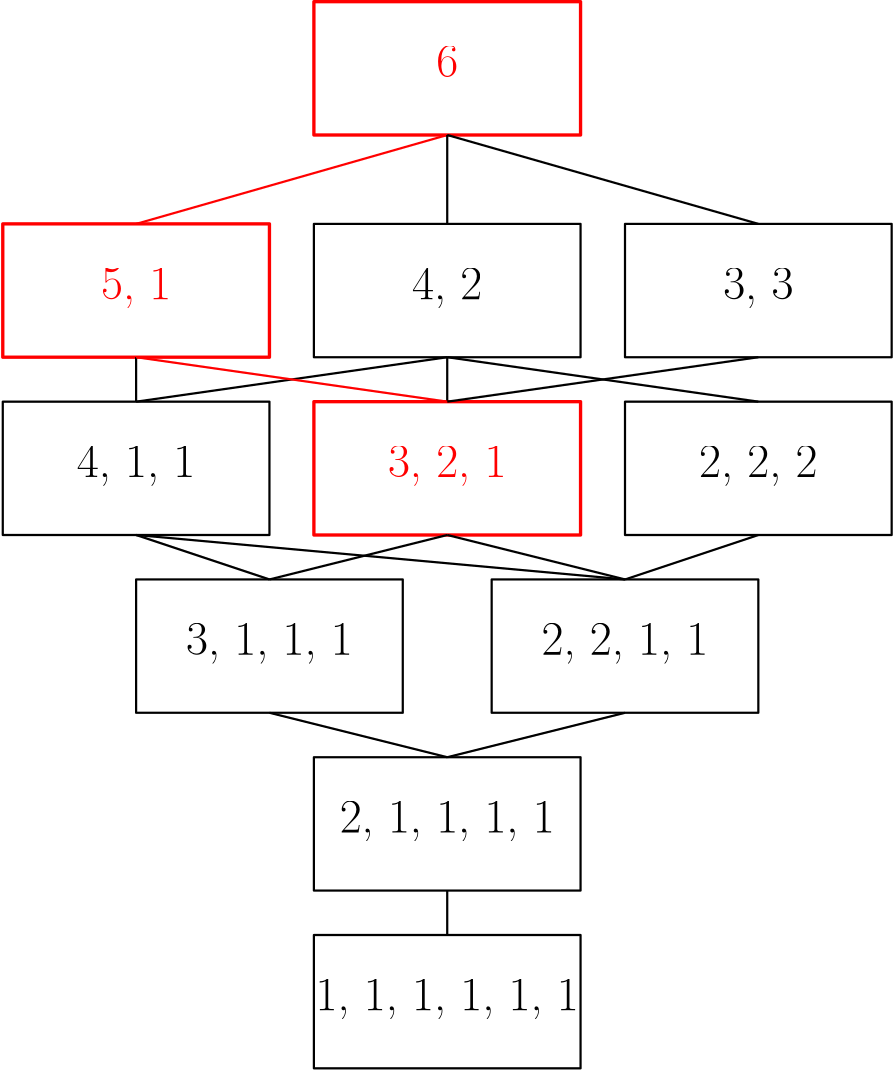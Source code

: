 <?xml version="1.0"?>
<!DOCTYPE ipe SYSTEM "ipe.dtd">
<ipe version="70218" creator="Ipe 7.2.29">
<info created="D:20250831164939" modified="D:20250902183654"/>
<ipestyle name="basic">
<symbol name="arrow/arc(spx)">
<path stroke="sym-stroke" fill="sym-stroke" pen="sym-pen">
0 0 m
-1 0.333 l
-1 -0.333 l
h
</path>
</symbol>
<symbol name="arrow/farc(spx)">
<path stroke="sym-stroke" fill="white" pen="sym-pen">
0 0 m
-1 0.333 l
-1 -0.333 l
h
</path>
</symbol>
<symbol name="arrow/ptarc(spx)">
<path stroke="sym-stroke" fill="sym-stroke" pen="sym-pen">
0 0 m
-1 0.333 l
-0.8 0 l
-1 -0.333 l
h
</path>
</symbol>
<symbol name="arrow/fptarc(spx)">
<path stroke="sym-stroke" fill="white" pen="sym-pen">
0 0 m
-1 0.333 l
-0.8 0 l
-1 -0.333 l
h
</path>
</symbol>
<symbol name="mark/circle(sx)" transformations="translations">
<path fill="sym-stroke">
0.6 0 0 0.6 0 0 e
0.4 0 0 0.4 0 0 e
</path>
</symbol>
<symbol name="mark/disk(sx)" transformations="translations">
<path fill="sym-stroke">
0.6 0 0 0.6 0 0 e
</path>
</symbol>
<symbol name="mark/fdisk(sfx)" transformations="translations">
<group>
<path fill="sym-fill">
0.5 0 0 0.5 0 0 e
</path>
<path fill="sym-stroke" fillrule="eofill">
0.6 0 0 0.6 0 0 e
0.4 0 0 0.4 0 0 e
</path>
</group>
</symbol>
<symbol name="mark/box(sx)" transformations="translations">
<path fill="sym-stroke" fillrule="eofill">
-0.6 -0.6 m
0.6 -0.6 l
0.6 0.6 l
-0.6 0.6 l
h
-0.4 -0.4 m
0.4 -0.4 l
0.4 0.4 l
-0.4 0.4 l
h
</path>
</symbol>
<symbol name="mark/square(sx)" transformations="translations">
<path fill="sym-stroke">
-0.6 -0.6 m
0.6 -0.6 l
0.6 0.6 l
-0.6 0.6 l
h
</path>
</symbol>
<symbol name="mark/fsquare(sfx)" transformations="translations">
<group>
<path fill="sym-fill">
-0.5 -0.5 m
0.5 -0.5 l
0.5 0.5 l
-0.5 0.5 l
h
</path>
<path fill="sym-stroke" fillrule="eofill">
-0.6 -0.6 m
0.6 -0.6 l
0.6 0.6 l
-0.6 0.6 l
h
-0.4 -0.4 m
0.4 -0.4 l
0.4 0.4 l
-0.4 0.4 l
h
</path>
</group>
</symbol>
<symbol name="mark/cross(sx)" transformations="translations">
<group>
<path fill="sym-stroke">
-0.43 -0.57 m
0.57 0.43 l
0.43 0.57 l
-0.57 -0.43 l
h
</path>
<path fill="sym-stroke">
-0.43 0.57 m
0.57 -0.43 l
0.43 -0.57 l
-0.57 0.43 l
h
</path>
</group>
</symbol>
<symbol name="arrow/fnormal(spx)">
<path stroke="sym-stroke" fill="white" pen="sym-pen">
0 0 m
-1 0.333 l
-1 -0.333 l
h
</path>
</symbol>
<symbol name="arrow/pointed(spx)">
<path stroke="sym-stroke" fill="sym-stroke" pen="sym-pen">
0 0 m
-1 0.333 l
-0.8 0 l
-1 -0.333 l
h
</path>
</symbol>
<symbol name="arrow/fpointed(spx)">
<path stroke="sym-stroke" fill="white" pen="sym-pen">
0 0 m
-1 0.333 l
-0.8 0 l
-1 -0.333 l
h
</path>
</symbol>
<symbol name="arrow/linear(spx)">
<path stroke="sym-stroke" pen="sym-pen">
-1 0.333 m
0 0 l
-1 -0.333 l
</path>
</symbol>
<symbol name="arrow/fdouble(spx)">
<path stroke="sym-stroke" fill="white" pen="sym-pen">
0 0 m
-1 0.333 l
-1 -0.333 l
h
-1 0 m
-2 0.333 l
-2 -0.333 l
h
</path>
</symbol>
<symbol name="arrow/double(spx)">
<path stroke="sym-stroke" fill="sym-stroke" pen="sym-pen">
0 0 m
-1 0.333 l
-1 -0.333 l
h
-1 0 m
-2 0.333 l
-2 -0.333 l
h
</path>
</symbol>
<symbol name="arrow/mid-normal(spx)">
<path stroke="sym-stroke" fill="sym-stroke" pen="sym-pen">
0.5 0 m
-0.5 0.333 l
-0.5 -0.333 l
h
</path>
</symbol>
<symbol name="arrow/mid-fnormal(spx)">
<path stroke="sym-stroke" fill="white" pen="sym-pen">
0.5 0 m
-0.5 0.333 l
-0.5 -0.333 l
h
</path>
</symbol>
<symbol name="arrow/mid-pointed(spx)">
<path stroke="sym-stroke" fill="sym-stroke" pen="sym-pen">
0.5 0 m
-0.5 0.333 l
-0.3 0 l
-0.5 -0.333 l
h
</path>
</symbol>
<symbol name="arrow/mid-fpointed(spx)">
<path stroke="sym-stroke" fill="white" pen="sym-pen">
0.5 0 m
-0.5 0.333 l
-0.3 0 l
-0.5 -0.333 l
h
</path>
</symbol>
<symbol name="arrow/mid-double(spx)">
<path stroke="sym-stroke" fill="sym-stroke" pen="sym-pen">
1 0 m
0 0.333 l
0 -0.333 l
h
0 0 m
-1 0.333 l
-1 -0.333 l
h
</path>
</symbol>
<symbol name="arrow/mid-fdouble(spx)">
<path stroke="sym-stroke" fill="white" pen="sym-pen">
1 0 m
0 0.333 l
0 -0.333 l
h
0 0 m
-1 0.333 l
-1 -0.333 l
h
</path>
</symbol>
<anglesize name="22.5 deg" value="22.5"/>
<anglesize name="30 deg" value="30"/>
<anglesize name="45 deg" value="45"/>
<anglesize name="60 deg" value="60"/>
<anglesize name="90 deg" value="90"/>
<arrowsize name="large" value="10"/>
<arrowsize name="small" value="5"/>
<arrowsize name="tiny" value="3"/>
<color name="blue" value="0 0 1"/>
<color name="brown" value="0.647 0.165 0.165"/>
<color name="darkblue" value="0 0 0.545"/>
<color name="darkcyan" value="0 0.545 0.545"/>
<color name="darkgray" value="0.663"/>
<color name="darkgreen" value="0 0.392 0"/>
<color name="darkmagenta" value="0.545 0 0.545"/>
<color name="darkorange" value="1 0.549 0"/>
<color name="darkred" value="0.545 0 0"/>
<color name="gold" value="1 0.843 0"/>
<color name="gray" value="0.745"/>
<color name="green" value="0 1 0"/>
<color name="lightblue" value="0.678 0.847 0.902"/>
<color name="lightcyan" value="0.878 1 1"/>
<color name="lightgray" value="0.827"/>
<color name="lightgreen" value="0.565 0.933 0.565"/>
<color name="lightyellow" value="1 1 0.878"/>
<color name="navy" value="0 0 0.502"/>
<color name="orange" value="1 0.647 0"/>
<color name="pink" value="1 0.753 0.796"/>
<color name="purple" value="0.627 0.125 0.941"/>
<color name="red" value="1 0 0"/>
<color name="seagreen" value="0.18 0.545 0.341"/>
<color name="turquoise" value="0.251 0.878 0.816"/>
<color name="violet" value="0.933 0.51 0.933"/>
<color name="yellow" value="1 1 0"/>
<dashstyle name="dash dot dotted" value="[4 2 1 2 1 2] 0"/>
<dashstyle name="dash dotted" value="[4 2 1 2] 0"/>
<dashstyle name="dashed" value="[4] 0"/>
<dashstyle name="dotted" value="[1 3] 0"/>
<gridsize name="10 pts (~3.5 mm)" value="10"/>
<gridsize name="14 pts (~5 mm)" value="14"/>
<gridsize name="16 pts (~6 mm)" value="16"/>
<gridsize name="20 pts (~7 mm)" value="20"/>
<gridsize name="28 pts (~10 mm)" value="28"/>
<gridsize name="32 pts (~12 mm)" value="32"/>
<gridsize name="4 pts" value="4"/>
<gridsize name="56 pts (~20 mm)" value="56"/>
<gridsize name="8 pts (~3 mm)" value="8"/>
<opacity name="10%" value="0.1"/>
<opacity name="30%" value="0.3"/>
<opacity name="50%" value="0.5"/>
<opacity name="75%" value="0.75"/>
<pen name="fat" value="1.2"/>
<pen name="heavier" value="0.8"/>
<pen name="ultrafat" value="2"/>
<symbolsize name="large" value="5"/>
<symbolsize name="small" value="2"/>
<symbolsize name="tiny" value="1.1"/>
<textsize name="Huge" value="\Huge"/>
<textsize name="LARGE" value="\LARGE"/>
<textsize name="Large" value="\Large"/>
<textsize name="footnote" value="\footnotesize"/>
<textsize name="huge" value="\huge"/>
<textsize name="large" value="\large"/>
<textsize name="script" value="\scriptsize"/>
<textsize name="small" value="\small"/>
<textsize name="tiny" value="\tiny"/>
<textstyle name="center" begin="\begin{center}" end="\end{center}"/>
<textstyle name="item" begin="\begin{itemize}\item{}" end="\end{itemize}"/>
<textstyle name="itemize" begin="\begin{itemize}" end="\end{itemize}"/>
<tiling name="falling" angle="-60" step="4" width="1"/>
<tiling name="rising" angle="30" step="4" width="1"/>
</ipestyle>
<page>
<layer name="alpha"/>
<view layers="alpha" active="alpha"/>
<path layer="alpha" matrix="1 0 0 1 -112 -160" stroke="black" pen="heavier">
240 784 m
240 736 l
336 736 l
336 784 l
h
</path>
<text matrix="1 0 0 1 -112 -160" transformations="translations" pos="240 768" stroke="black" type="minipage" width="96" height="9.716" depth="4.73" valign="top" size="LARGE" style="center">4, 1, 1</text>
<path matrix="1 0 0 1 0 -160" stroke="red" pen="fat">
240 784 m
240 736 l
336 736 l
336 784 l
h
</path>
<text matrix="1 0 0 1 0 -160" transformations="translations" pos="240 768" stroke="red" type="minipage" width="96" height="9.716" depth="4.73" valign="top" size="LARGE" style="center">3, 2, 1</text>
<path matrix="1 0 0 1 112 -160" stroke="black" pen="heavier">
240 784 m
240 736 l
336 736 l
336 784 l
h
</path>
<text matrix="1 0 0 1 112 -160" transformations="translations" pos="240 768" stroke="black" type="minipage" width="96" height="9.716" depth="4.73" valign="top" size="LARGE" style="center">2, 2, 2</text>
<path matrix="1 0 0 1 -64 -224" stroke="black" pen="heavier">
240 784 m
240 736 l
336 736 l
336 784 l
h
</path>
<text matrix="1 0 0 1 -64 -224" transformations="translations" pos="240 768" stroke="black" type="minipage" width="96" height="9.716" depth="4.73" valign="top" size="LARGE" style="center">3, 1, 1, 1</text>
<path matrix="1 0 0 1 64 -224" stroke="black" pen="heavier">
240 784 m
240 736 l
336 736 l
336 784 l
h
</path>
<text matrix="1 0 0 1 64 -224" transformations="translations" pos="240 768" stroke="black" type="minipage" width="96" height="9.716" depth="4.73" valign="top" size="LARGE" style="center">2, 2, 1, 1</text>
<path matrix="1 0 0 1 0 -288" stroke="black" pen="heavier">
240 784 m
240 736 l
336 736 l
336 784 l
h
</path>
<text matrix="1 0 0 1 0 -288" transformations="translations" pos="240 768" stroke="black" type="minipage" width="96" height="9.716" depth="4.73" valign="top" size="LARGE" style="center">2, 1, 1, 1, 1</text>
<path matrix="1 0 0 1 0 -352" stroke="black" pen="heavier">
240 784 m
240 736 l
336 736 l
336 784 l
h
</path>
<text matrix="1 0 0 1 0 -352" transformations="translations" pos="240 768" stroke="black" type="minipage" width="96" height="9.716" depth="4.73" valign="top" size="LARGE" style="center">1, 1, 1, 1, 1, 1</text>
<path matrix="1 0 0 1 -112 -96" stroke="red" pen="fat">
240 784 m
240 736 l
336 736 l
336 784 l
h
</path>
<text matrix="1 0 0 1 -112 -96" transformations="translations" pos="240 768" stroke="red" type="minipage" width="96" height="9.716" depth="4.73" valign="top" size="LARGE" style="center">5, 1</text>
<path matrix="1 0 0 1 0 -96" stroke="black" pen="heavier">
240 784 m
240 736 l
336 736 l
336 784 l
h
</path>
<text matrix="1 0 0 1 0 -96" transformations="translations" pos="240 768" stroke="black" type="minipage" width="96" height="9.716" depth="4.73" valign="top" size="LARGE" style="center">4, 2</text>
<path matrix="1 0 0 1 112 -96" stroke="black" pen="heavier">
240 784 m
240 736 l
336 736 l
336 784 l
h
</path>
<text matrix="1 0 0 1 112 -96" transformations="translations" pos="240 768" stroke="black" type="minipage" width="96" height="9.716" depth="4.73" valign="top" size="LARGE" style="center">3, 3</text>
<path matrix="1 0 0 1 0 -16" stroke="red" pen="fat">
240 784 m
240 736 l
336 736 l
336 784 l
h
</path>
<text matrix="1 0 0 1 0 -16" transformations="translations" pos="240 768" stroke="red" type="minipage" width="96" height="8.037" depth="3.06" valign="top" size="LARGE" style="center">6</text>
<path stroke="red" pen="heavier">
288 720 m
176 688 l
</path>
<path stroke="black" pen="heavier">
288 720 m
288 688 l
</path>
<path stroke="black" pen="heavier">
288 720 m
400 688 l
</path>
<path stroke="black" pen="heavier">
400 640 m
288 624 l
</path>
<path stroke="black" pen="heavier">
288 640 m
400 624 l
</path>
<path stroke="black" pen="heavier">
288 640 m
288 624 l
</path>
<path stroke="black" pen="heavier">
288 640 m
176 624 l
176 624 l
</path>
<path stroke="black" pen="heavier">
176 640 m
176 624 l
</path>
<path stroke="red" pen="heavier">
176 640 m
288 624 l
</path>
<path stroke="black" pen="heavier">
176 576 m
224 560 l
</path>
<path stroke="black" pen="heavier">
288 576 m
224 560 l
</path>
<path stroke="black" pen="heavier">
176 576 m
352 560 l
352 560 l
</path>
<path stroke="black" pen="heavier">
400 576 m
352 560 l
</path>
<path stroke="black" pen="heavier">
288 576 m
352 560 l
</path>
<path stroke="black" pen="heavier">
224 512 m
288 496 l
</path>
<path stroke="black" pen="heavier">
352 512 m
288 496 l
</path>
<path stroke="black" pen="heavier">
288 448 m
288 432 l
</path>
</page>
</ipe>

